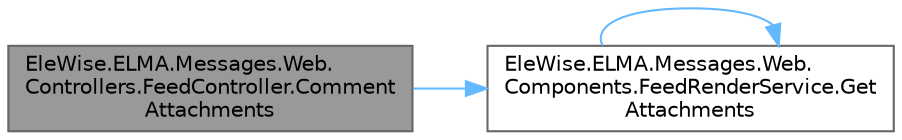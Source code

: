 digraph "EleWise.ELMA.Messages.Web.Controllers.FeedController.CommentAttachments"
{
 // LATEX_PDF_SIZE
  bgcolor="transparent";
  edge [fontname=Helvetica,fontsize=10,labelfontname=Helvetica,labelfontsize=10];
  node [fontname=Helvetica,fontsize=10,shape=box,height=0.2,width=0.4];
  rankdir="LR";
  Node1 [id="Node000001",label="EleWise.ELMA.Messages.Web.\lControllers.FeedController.Comment\lAttachments",height=0.2,width=0.4,color="gray40", fillcolor="grey60", style="filled", fontcolor="black",tooltip="Получить HTML-разметку вложений для комментария."];
  Node1 -> Node2 [id="edge1_Node000001_Node000002",color="steelblue1",style="solid",tooltip=" "];
  Node2 [id="Node000002",label="EleWise.ELMA.Messages.Web.\lComponents.FeedRenderService.Get\lAttachments",height=0.2,width=0.4,color="grey40", fillcolor="white", style="filled",URL="$class_ele_wise_1_1_e_l_m_a_1_1_messages_1_1_web_1_1_components_1_1_feed_render_service.html#a88405711c65a82e9f436f991ec973e91",tooltip="Получение всех вложений к сообщениям."];
  Node2 -> Node2 [id="edge2_Node000002_Node000002",color="steelblue1",style="solid",tooltip=" "];
}
